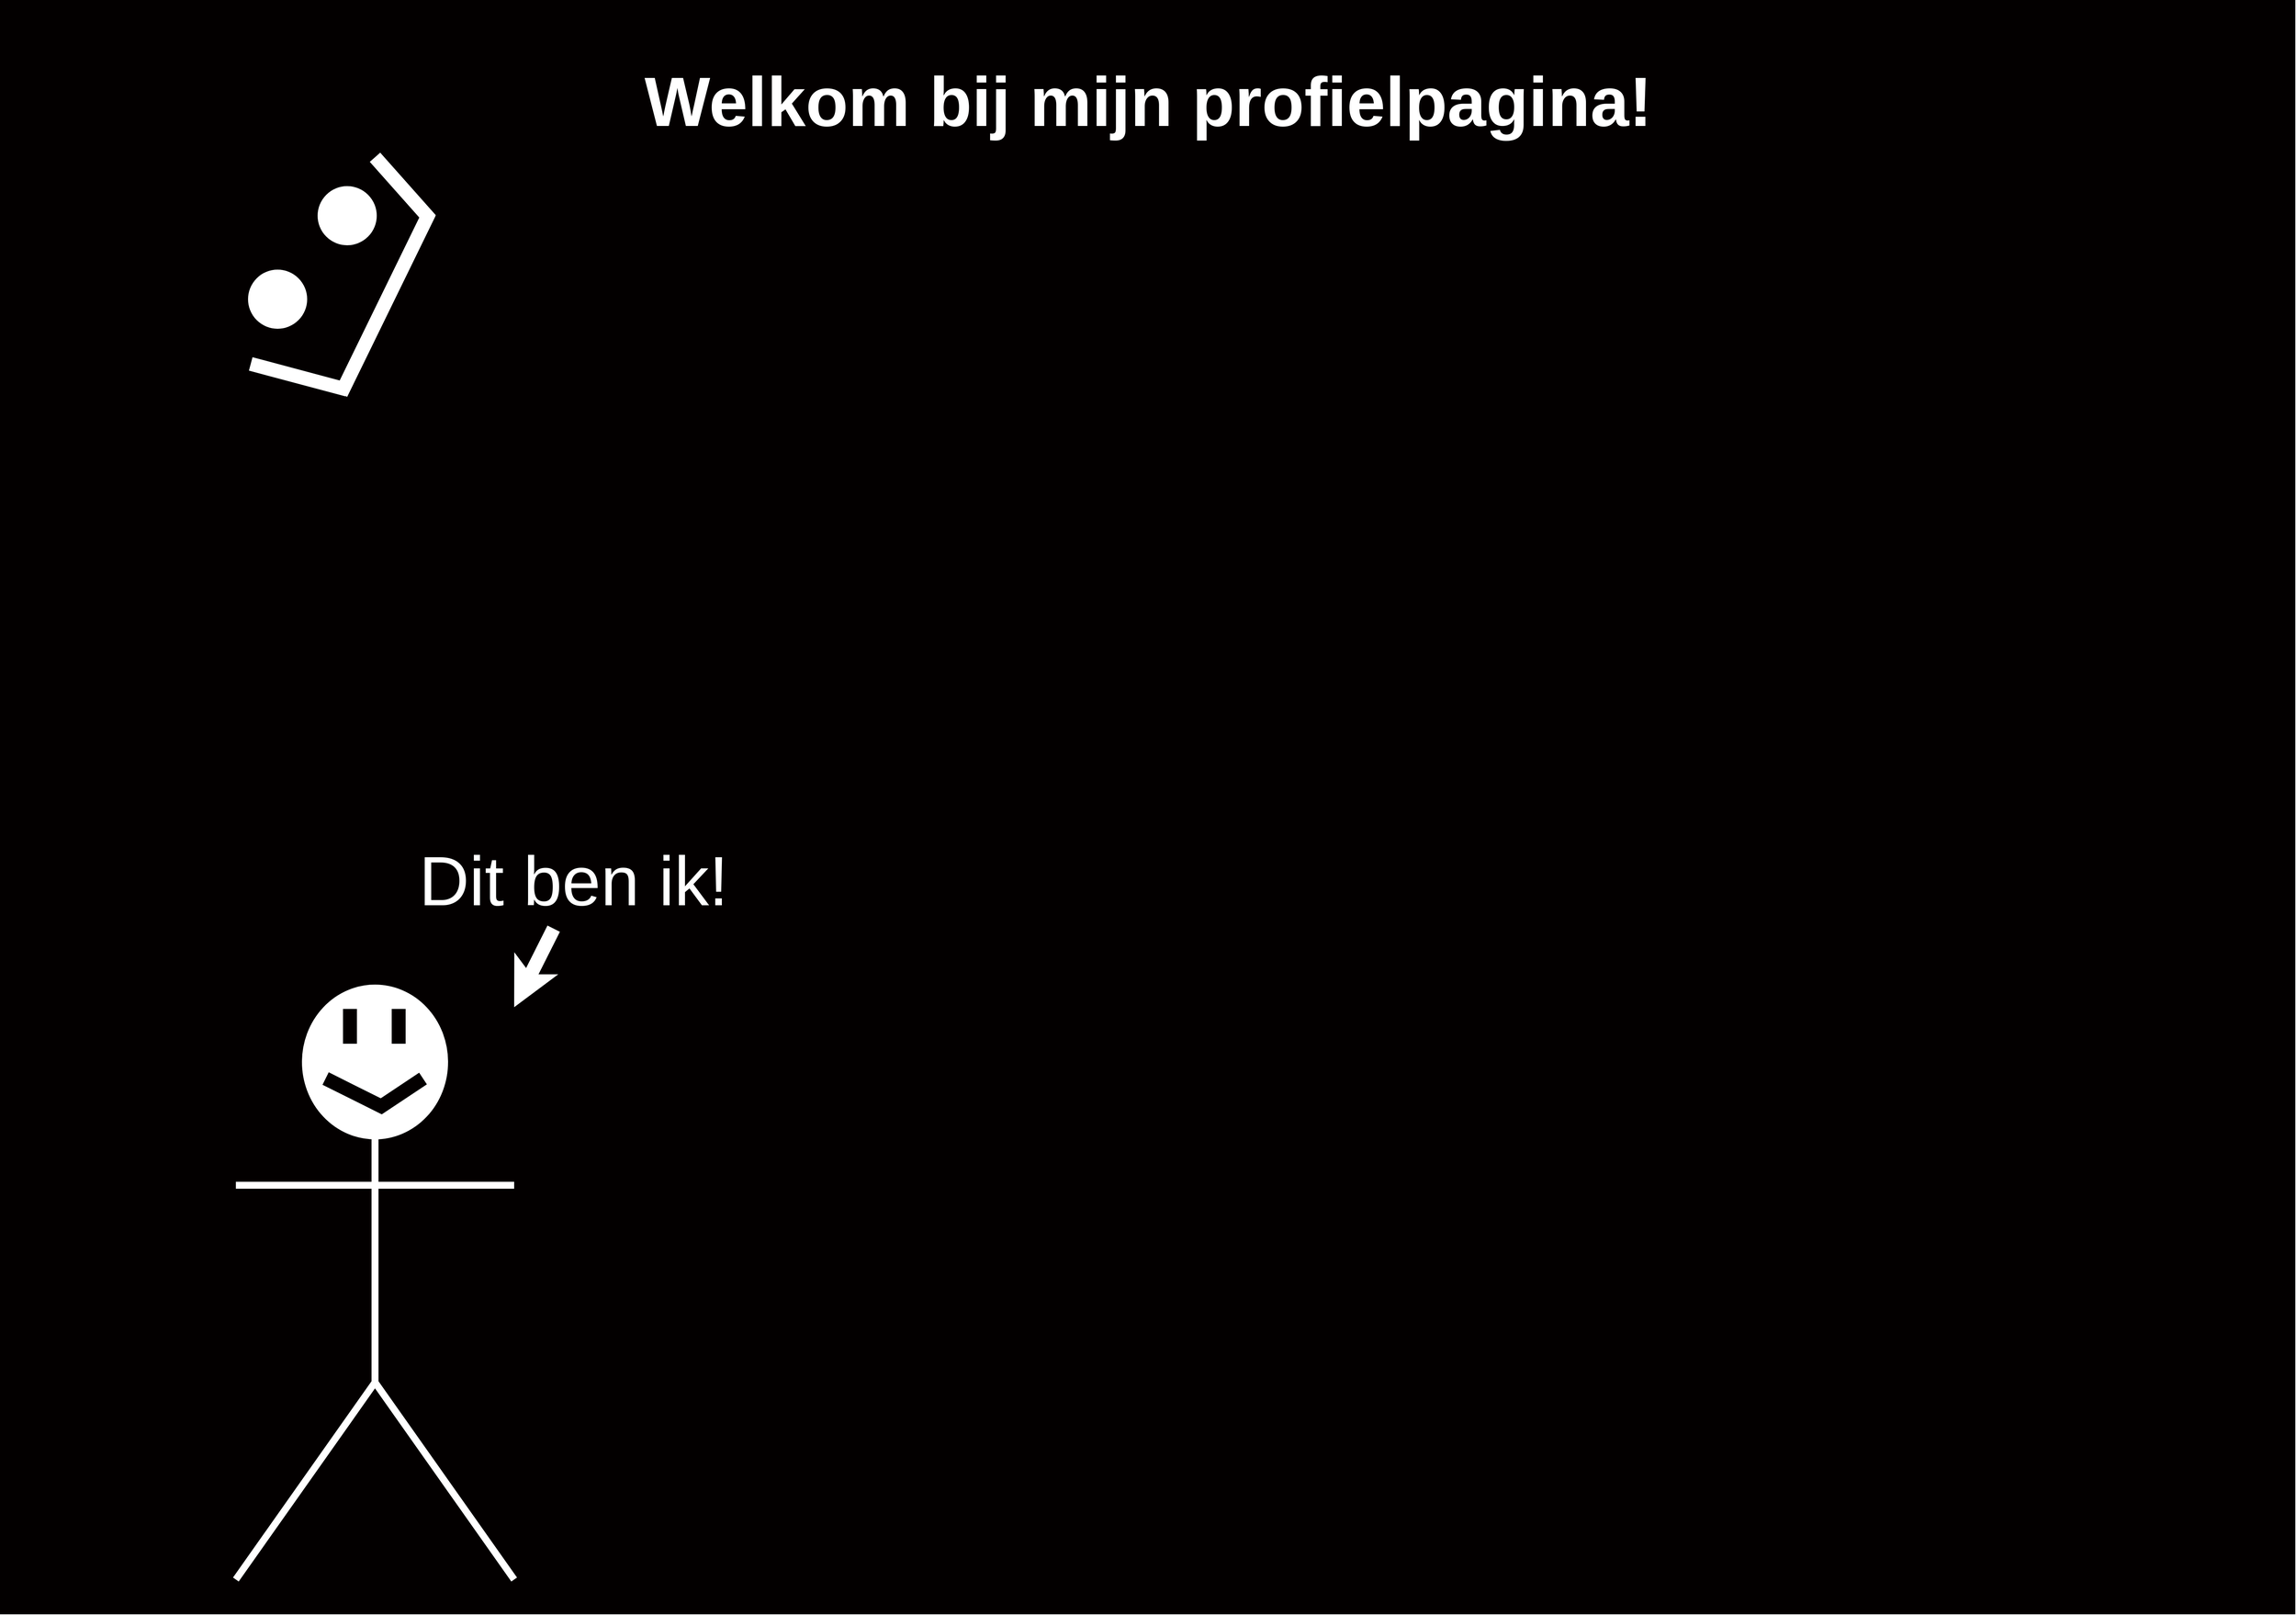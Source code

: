 <mxfile version="20.4.0" type="onedrive"><diagram id="xMcveCUShIPXt_MHeGcK" name="Pagina-1"><mxGraphModel grid="1" page="1" gridSize="10" guides="1" tooltips="1" connect="1" arrows="1" fold="1" pageScale="1" pageWidth="827" pageHeight="1169" math="0" shadow="0"><root><mxCell id="0"/><mxCell id="1" parent="0"/><mxCell id="VLf8rLIV9m7VlxQ4f8SP-36" value="" style="rounded=0;whiteSpace=wrap;html=1;strokeColor=none;strokeWidth=5;fillColor=#030000;" vertex="1" parent="1"><mxGeometry x="831" y="-1160" width="3299" height="2320" as="geometry"/></mxCell><mxCell id="VLf8rLIV9m7VlxQ4f8SP-14" value="Welkom bij mijn profielpagina!" style="text;html=1;align=center;verticalAlign=middle;resizable=0;points=[];autosize=1;fontColor=#FFFFFF;fontStyle=1;fontSize=100;" vertex="1" parent="1"><mxGeometry x="1746" y="-1080" width="1470" height="130" as="geometry"/></mxCell><mxCell id="VLf8rLIV9m7VlxQ4f8SP-15" value="" style="ellipse;whiteSpace=wrap;html=1;aspect=fixed;strokeColor=#FFFFFF;strokeWidth=5;fontSize=100;fontColor=#FFFFFF;fillColor=#FFFFFF;direction=south;" vertex="1" parent="1"><mxGeometry x="1190" y="-770" width="80" height="80" as="geometry"/></mxCell><mxCell id="VLf8rLIV9m7VlxQ4f8SP-16" value="" style="ellipse;whiteSpace=wrap;html=1;aspect=fixed;strokeColor=#FFFFFF;strokeWidth=5;fontSize=100;fontColor=#FFFFFF;fillColor=#FFFFFF;" vertex="1" parent="1"><mxGeometry x="1290" y="-890" width="80" height="80" as="geometry"/></mxCell><mxCell id="VLf8rLIV9m7VlxQ4f8SP-18" value="" style="endArrow=none;html=1;rounded=0;fontSize=100;fontColor=#FFFFFF;strokeColor=#FFFFFF;strokeWidth=20;" edge="1" parent="1"><mxGeometry width="50" height="50" relative="1" as="geometry"><mxPoint x="1191.359" y="-637" as="sourcePoint"/><mxPoint x="1330" y="-600" as="targetPoint"/></mxGeometry></mxCell><mxCell id="VLf8rLIV9m7VlxQ4f8SP-19" value="" style="endArrow=none;html=1;rounded=0;fontSize=100;fontColor=#FFFFFF;strokeColor=#FFFFFF;strokeWidth=20;" edge="1" parent="1"><mxGeometry width="50" height="50" relative="1" as="geometry"><mxPoint x="1321" y="-594" as="sourcePoint"/><mxPoint x="1448" y="-854" as="targetPoint"/></mxGeometry></mxCell><mxCell id="VLf8rLIV9m7VlxQ4f8SP-20" value="" style="endArrow=none;html=1;rounded=0;fontSize=100;fontColor=#FFFFFF;strokeColor=#FFFFFF;strokeWidth=20;" edge="1" parent="1"><mxGeometry width="50" height="50" relative="1" as="geometry"><mxPoint x="1370" y="-934" as="sourcePoint"/><mxPoint x="1450" y="-844" as="targetPoint"/></mxGeometry></mxCell><mxCell id="VLf8rLIV9m7VlxQ4f8SP-21" value="Actor" style="shape=umlActor;verticalLabelPosition=bottom;verticalAlign=top;outlineConnect=0;strokeColor=#FFFFFF;strokeWidth=10;fontSize=1;fontColor=none;fillColor=#FFFFFF;textOpacity=0;noLabel=1;" vertex="1" parent="1"><mxGeometry x="1170" y="260" width="400" height="850" as="geometry"/></mxCell><mxCell id="VLf8rLIV9m7VlxQ4f8SP-29" value="" style="endArrow=none;html=1;rounded=0;strokeColor=#030000;strokeWidth=20;fontSize=1;fontColor=none;" edge="1" parent="1"><mxGeometry width="50" height="50" relative="1" as="geometry"><mxPoint x="1334" y="340" as="sourcePoint"/><mxPoint x="1334" y="290" as="targetPoint"/></mxGeometry></mxCell><mxCell id="VLf8rLIV9m7VlxQ4f8SP-30" value="" style="endArrow=none;html=1;rounded=0;strokeColor=#030000;strokeWidth=20;fontSize=1;fontColor=none;" edge="1" parent="1"><mxGeometry width="50" height="50" relative="1" as="geometry"><mxPoint x="1404" y="340" as="sourcePoint"/><mxPoint x="1404" y="290" as="targetPoint"/></mxGeometry></mxCell><mxCell id="VLf8rLIV9m7VlxQ4f8SP-31" value="" style="endArrow=none;html=1;rounded=0;strokeColor=#030000;strokeWidth=20;fontSize=1;fontColor=none;" edge="1" parent="1"><mxGeometry width="50" height="50" relative="1" as="geometry"><mxPoint x="1299" y="390" as="sourcePoint"/><mxPoint x="1439" y="390" as="targetPoint"/><Array as="points"><mxPoint x="1379" y="430"/></Array></mxGeometry></mxCell><mxCell id="VLf8rLIV9m7VlxQ4f8SP-32" value="&lt;font style=&quot;font-size: 100px;&quot;&gt;Dit ben ik!&lt;/font&gt;" style="text;html=1;align=center;verticalAlign=middle;resizable=0;points=[];autosize=1;fontSize=100;fontColor=#FFFFFF;" vertex="1" parent="1"><mxGeometry x="1420" y="40" width="470" height="130" as="geometry"/></mxCell><mxCell id="VLf8rLIV9m7VlxQ4f8SP-35" value="" style="endArrow=classic;html=1;rounded=0;strokeColor=#FFFFFF;strokeWidth=20;fontSize=100;fontColor=#FFFFFF;exitX=0.44;exitY=1.036;exitDx=0;exitDy=0;exitPerimeter=0;" edge="1" parent="1" source="VLf8rLIV9m7VlxQ4f8SP-32" target="VLf8rLIV9m7VlxQ4f8SP-21"><mxGeometry width="50" height="50" relative="1" as="geometry"><mxPoint x="1670" y="330" as="sourcePoint"/><mxPoint x="1720" y="200" as="targetPoint"/></mxGeometry></mxCell></root></mxGraphModel></diagram></mxfile>